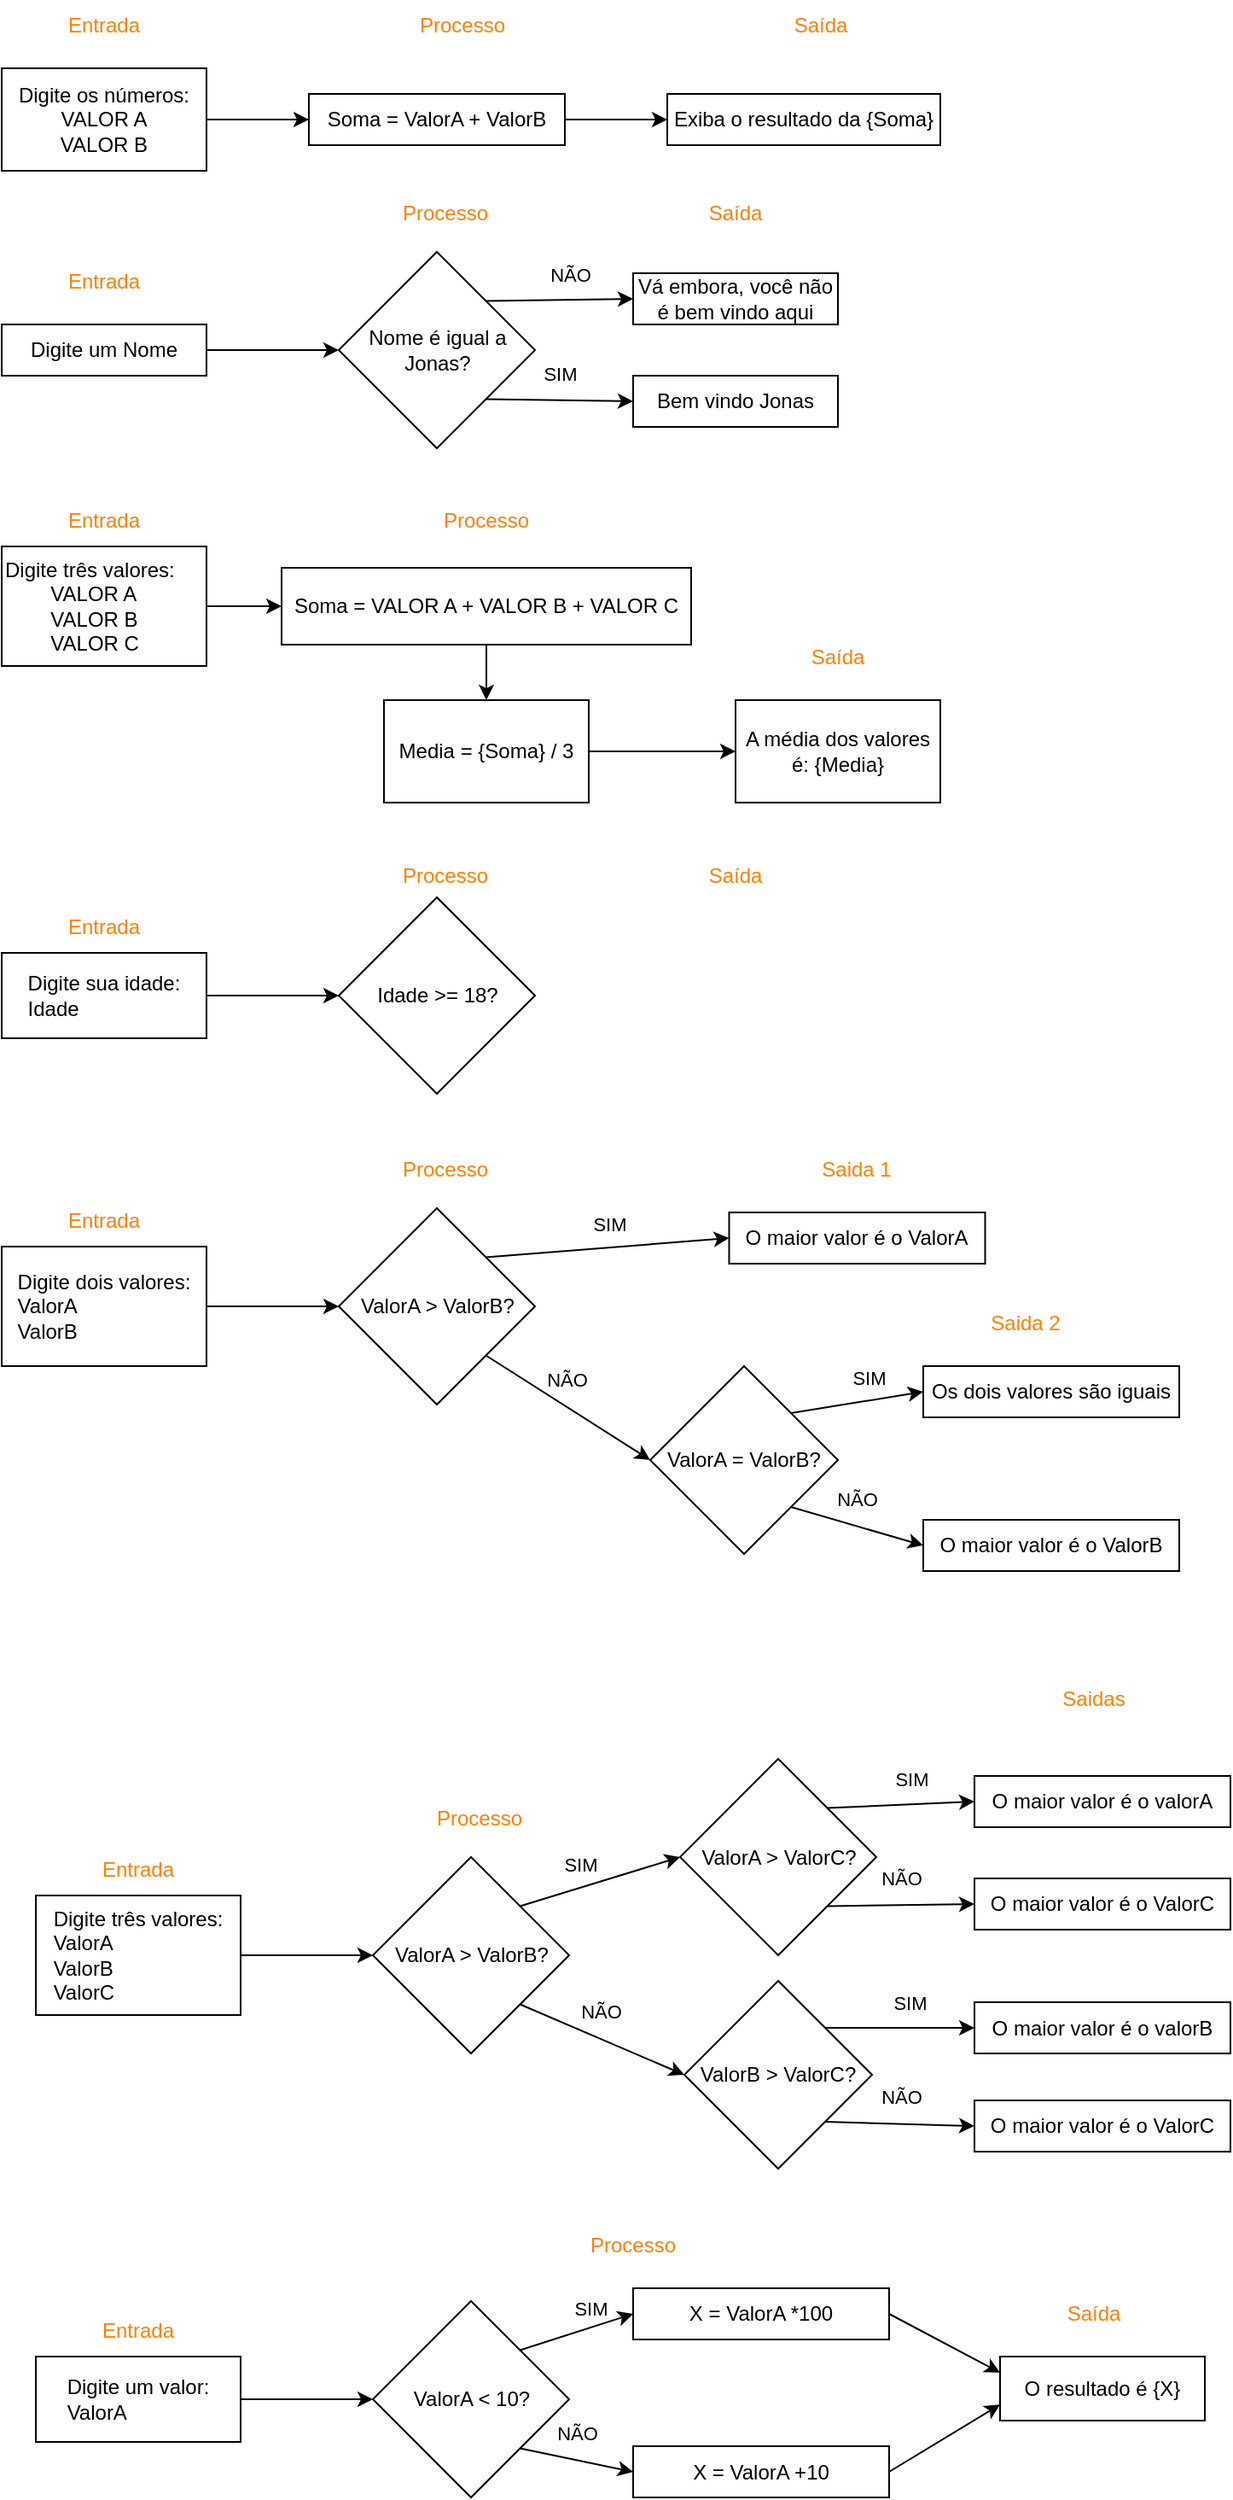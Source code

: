 <mxfile version="26.0.2">
  <diagram name="Página-1" id="0qtDPg-XPkaElGB9iw3Y">
    <mxGraphModel dx="2933" dy="1447" grid="1" gridSize="10" guides="1" tooltips="1" connect="1" arrows="1" fold="1" page="1" pageScale="1" pageWidth="827" pageHeight="1169" math="0" shadow="0">
      <root>
        <mxCell id="0" />
        <mxCell id="1" parent="0" />
        <mxCell id="zEi2aZbb0SGyR5O4OHdj-27" value="&lt;font style=&quot;color: rgb(255, 128, 0);&quot;&gt;Entrada&lt;/font&gt;" style="text;html=1;align=center;verticalAlign=middle;whiteSpace=wrap;rounded=0;" vertex="1" parent="1">
          <mxGeometry x="40" y="310" width="60" height="30" as="geometry" />
        </mxCell>
        <mxCell id="zEi2aZbb0SGyR5O4OHdj-28" value="&lt;font style=&quot;color: rgb(255, 128, 0);&quot;&gt;Processo&lt;/font&gt;" style="text;html=1;align=center;verticalAlign=middle;whiteSpace=wrap;rounded=0;" vertex="1" parent="1">
          <mxGeometry x="264" y="310" width="60" height="30" as="geometry" />
        </mxCell>
        <mxCell id="zEi2aZbb0SGyR5O4OHdj-29" value="&lt;font style=&quot;color: rgb(255, 128, 0);&quot;&gt;Saída&lt;/font&gt;" style="text;html=1;align=center;verticalAlign=middle;whiteSpace=wrap;rounded=0;" vertex="1" parent="1">
          <mxGeometry x="470" y="390" width="60" height="30" as="geometry" />
        </mxCell>
        <mxCell id="zEi2aZbb0SGyR5O4OHdj-35" value="" style="edgeStyle=orthogonalEdgeStyle;rounded=0;orthogonalLoop=1;jettySize=auto;html=1;" edge="1" parent="1" source="zEi2aZbb0SGyR5O4OHdj-30" target="zEi2aZbb0SGyR5O4OHdj-34">
          <mxGeometry relative="1" as="geometry" />
        </mxCell>
        <mxCell id="zEi2aZbb0SGyR5O4OHdj-30" value="Digite três valores:&lt;div&gt;&lt;span style=&quot;white-space: pre;&quot;&gt;&#x9;&lt;/span&gt;VALOR A&lt;/div&gt;&lt;div&gt;&lt;span style=&quot;white-space: pre;&quot;&gt;&#x9;&lt;/span&gt;VALOR B&lt;/div&gt;&lt;div&gt;&lt;span style=&quot;white-space: pre;&quot;&gt;&#x9;&lt;/span&gt;VALOR C&lt;/div&gt;" style="rounded=0;whiteSpace=wrap;html=1;fillColor=none;align=left;" vertex="1" parent="1">
          <mxGeometry x="10" y="340" width="120" height="70" as="geometry" />
        </mxCell>
        <mxCell id="zEi2aZbb0SGyR5O4OHdj-38" value="" style="edgeStyle=orthogonalEdgeStyle;rounded=0;orthogonalLoop=1;jettySize=auto;html=1;" edge="1" parent="1" source="zEi2aZbb0SGyR5O4OHdj-34" target="zEi2aZbb0SGyR5O4OHdj-37">
          <mxGeometry relative="1" as="geometry" />
        </mxCell>
        <mxCell id="zEi2aZbb0SGyR5O4OHdj-34" value="Soma = VALOR A + VALOR B + VALOR C" style="whiteSpace=wrap;html=1;align=center;fillColor=none;rounded=0;" vertex="1" parent="1">
          <mxGeometry x="174" y="352.5" width="240" height="45" as="geometry" />
        </mxCell>
        <mxCell id="zEi2aZbb0SGyR5O4OHdj-40" value="" style="edgeStyle=orthogonalEdgeStyle;rounded=0;orthogonalLoop=1;jettySize=auto;html=1;" edge="1" parent="1" source="zEi2aZbb0SGyR5O4OHdj-37" target="zEi2aZbb0SGyR5O4OHdj-39">
          <mxGeometry relative="1" as="geometry" />
        </mxCell>
        <mxCell id="zEi2aZbb0SGyR5O4OHdj-37" value="Media = {Soma} / 3" style="whiteSpace=wrap;html=1;align=center;fillColor=none;rounded=0;" vertex="1" parent="1">
          <mxGeometry x="234" y="430" width="120" height="60" as="geometry" />
        </mxCell>
        <mxCell id="zEi2aZbb0SGyR5O4OHdj-39" value="A média dos valores é: {Media}" style="whiteSpace=wrap;html=1;align=center;fillColor=none;rounded=0;" vertex="1" parent="1">
          <mxGeometry x="440" y="430" width="120" height="60" as="geometry" />
        </mxCell>
        <mxCell id="zEi2aZbb0SGyR5O4OHdj-41" value="&lt;font style=&quot;color: rgb(255, 128, 0);&quot;&gt;Entrada&lt;/font&gt;" style="text;html=1;align=center;verticalAlign=middle;whiteSpace=wrap;rounded=0;" vertex="1" parent="1">
          <mxGeometry x="40" y="20" width="60" height="30" as="geometry" />
        </mxCell>
        <mxCell id="zEi2aZbb0SGyR5O4OHdj-42" value="" style="edgeStyle=orthogonalEdgeStyle;rounded=0;orthogonalLoop=1;jettySize=auto;html=1;" edge="1" parent="1" source="zEi2aZbb0SGyR5O4OHdj-43" target="zEi2aZbb0SGyR5O4OHdj-45">
          <mxGeometry relative="1" as="geometry" />
        </mxCell>
        <mxCell id="zEi2aZbb0SGyR5O4OHdj-43" value="Digite os números:&lt;div&gt;VALOR A&lt;/div&gt;&lt;div&gt;VALOR B&lt;/div&gt;" style="rounded=0;whiteSpace=wrap;html=1;fillColor=none;" vertex="1" parent="1">
          <mxGeometry x="10" y="60" width="120" height="60" as="geometry" />
        </mxCell>
        <mxCell id="zEi2aZbb0SGyR5O4OHdj-44" value="" style="edgeStyle=orthogonalEdgeStyle;rounded=0;orthogonalLoop=1;jettySize=auto;html=1;" edge="1" parent="1" source="zEi2aZbb0SGyR5O4OHdj-45" target="zEi2aZbb0SGyR5O4OHdj-46">
          <mxGeometry relative="1" as="geometry" />
        </mxCell>
        <mxCell id="zEi2aZbb0SGyR5O4OHdj-45" value="Soma = ValorA + ValorB" style="whiteSpace=wrap;html=1;rounded=0;fillColor=none;" vertex="1" parent="1">
          <mxGeometry x="190" y="75" width="150" height="30" as="geometry" />
        </mxCell>
        <mxCell id="zEi2aZbb0SGyR5O4OHdj-46" value="Exiba o resultado da {Soma}" style="whiteSpace=wrap;html=1;fillColor=none;rounded=0;" vertex="1" parent="1">
          <mxGeometry x="400" y="75" width="160" height="30" as="geometry" />
        </mxCell>
        <mxCell id="zEi2aZbb0SGyR5O4OHdj-47" value="&lt;font style=&quot;color: rgb(255, 128, 0);&quot;&gt;Processo&lt;/font&gt;" style="text;html=1;align=center;verticalAlign=middle;whiteSpace=wrap;rounded=0;" vertex="1" parent="1">
          <mxGeometry x="250" y="20" width="60" height="30" as="geometry" />
        </mxCell>
        <mxCell id="zEi2aZbb0SGyR5O4OHdj-48" value="&lt;font style=&quot;color: rgb(255, 128, 0);&quot;&gt;Saída&lt;/font&gt;" style="text;html=1;align=center;verticalAlign=middle;whiteSpace=wrap;rounded=0;" vertex="1" parent="1">
          <mxGeometry x="460" y="20" width="60" height="30" as="geometry" />
        </mxCell>
        <mxCell id="zEi2aZbb0SGyR5O4OHdj-49" value="&lt;font style=&quot;color: rgb(255, 128, 0);&quot;&gt;Entrada&lt;/font&gt;" style="text;html=1;align=center;verticalAlign=middle;whiteSpace=wrap;rounded=0;" vertex="1" parent="1">
          <mxGeometry x="40" y="170" width="60" height="30" as="geometry" />
        </mxCell>
        <mxCell id="zEi2aZbb0SGyR5O4OHdj-50" value="" style="edgeStyle=orthogonalEdgeStyle;rounded=0;orthogonalLoop=1;jettySize=auto;html=1;" edge="1" parent="1" source="zEi2aZbb0SGyR5O4OHdj-51" target="zEi2aZbb0SGyR5O4OHdj-52">
          <mxGeometry relative="1" as="geometry" />
        </mxCell>
        <mxCell id="zEi2aZbb0SGyR5O4OHdj-51" value="Digite um Nome" style="rounded=0;whiteSpace=wrap;html=1;fillColor=none;" vertex="1" parent="1">
          <mxGeometry x="10" y="210" width="120" height="30" as="geometry" />
        </mxCell>
        <mxCell id="zEi2aZbb0SGyR5O4OHdj-52" value="Nome é igual a Jonas?" style="rhombus;whiteSpace=wrap;html=1;fillColor=none;rounded=0;" vertex="1" parent="1">
          <mxGeometry x="207.5" y="167.5" width="115" height="115" as="geometry" />
        </mxCell>
        <mxCell id="zEi2aZbb0SGyR5O4OHdj-53" value="Bem vindo Jonas" style="rounded=0;whiteSpace=wrap;html=1;fillColor=none;" vertex="1" parent="1">
          <mxGeometry x="380" y="240" width="120" height="30" as="geometry" />
        </mxCell>
        <mxCell id="zEi2aZbb0SGyR5O4OHdj-54" value="Vá embora, você não é bem vindo aqui" style="rounded=0;whiteSpace=wrap;html=1;fillColor=none;" vertex="1" parent="1">
          <mxGeometry x="380" y="180" width="120" height="30" as="geometry" />
        </mxCell>
        <mxCell id="zEi2aZbb0SGyR5O4OHdj-55" value="" style="endArrow=classic;html=1;rounded=0;entryX=0;entryY=0.5;entryDx=0;entryDy=0;exitX=1;exitY=1;exitDx=0;exitDy=0;" edge="1" parent="1" source="zEi2aZbb0SGyR5O4OHdj-52" target="zEi2aZbb0SGyR5O4OHdj-53">
          <mxGeometry width="50" height="50" relative="1" as="geometry">
            <mxPoint x="390" y="250" as="sourcePoint" />
            <mxPoint x="440" y="200" as="targetPoint" />
          </mxGeometry>
        </mxCell>
        <mxCell id="zEi2aZbb0SGyR5O4OHdj-56" value="SIM" style="edgeLabel;html=1;align=center;verticalAlign=middle;resizable=0;points=[];labelBackgroundColor=none;" vertex="1" connectable="0" parent="zEi2aZbb0SGyR5O4OHdj-55">
          <mxGeometry x="-0.022" y="-3" relative="1" as="geometry">
            <mxPoint x="1" y="-19" as="offset" />
          </mxGeometry>
        </mxCell>
        <mxCell id="zEi2aZbb0SGyR5O4OHdj-57" value="" style="endArrow=classic;html=1;rounded=0;entryX=0;entryY=0.5;entryDx=0;entryDy=0;exitX=1;exitY=0;exitDx=0;exitDy=0;" edge="1" parent="1" source="zEi2aZbb0SGyR5O4OHdj-52" target="zEi2aZbb0SGyR5O4OHdj-54">
          <mxGeometry width="50" height="50" relative="1" as="geometry">
            <mxPoint x="430" y="230" as="sourcePoint" />
            <mxPoint x="374" y="306" as="targetPoint" />
          </mxGeometry>
        </mxCell>
        <mxCell id="zEi2aZbb0SGyR5O4OHdj-58" value="NÃO" style="edgeLabel;html=1;align=center;verticalAlign=middle;resizable=0;points=[];labelBackgroundColor=none;" vertex="1" connectable="0" parent="zEi2aZbb0SGyR5O4OHdj-57">
          <mxGeometry x="-0.154" y="-2" relative="1" as="geometry">
            <mxPoint x="12" y="-17" as="offset" />
          </mxGeometry>
        </mxCell>
        <mxCell id="zEi2aZbb0SGyR5O4OHdj-59" value="&lt;font style=&quot;color: rgb(255, 128, 0);&quot;&gt;Processo&lt;/font&gt;" style="text;html=1;align=center;verticalAlign=middle;whiteSpace=wrap;rounded=0;" vertex="1" parent="1">
          <mxGeometry x="240" y="130" width="60" height="30" as="geometry" />
        </mxCell>
        <mxCell id="zEi2aZbb0SGyR5O4OHdj-60" value="&lt;font style=&quot;color: rgb(255, 128, 0);&quot;&gt;Saída&lt;/font&gt;" style="text;html=1;align=center;verticalAlign=middle;whiteSpace=wrap;rounded=0;" vertex="1" parent="1">
          <mxGeometry x="410" y="130" width="60" height="30" as="geometry" />
        </mxCell>
        <mxCell id="zEi2aZbb0SGyR5O4OHdj-65" value="&lt;font style=&quot;color: rgb(255, 128, 0);&quot;&gt;Entrada&lt;/font&gt;" style="text;html=1;align=center;verticalAlign=middle;whiteSpace=wrap;rounded=0;" vertex="1" parent="1">
          <mxGeometry x="40" y="548" width="60" height="30" as="geometry" />
        </mxCell>
        <mxCell id="zEi2aZbb0SGyR5O4OHdj-66" value="" style="edgeStyle=orthogonalEdgeStyle;rounded=0;orthogonalLoop=1;jettySize=auto;html=1;" edge="1" parent="1" source="zEi2aZbb0SGyR5O4OHdj-67" target="zEi2aZbb0SGyR5O4OHdj-68">
          <mxGeometry relative="1" as="geometry" />
        </mxCell>
        <mxCell id="zEi2aZbb0SGyR5O4OHdj-67" value="&lt;span style=&quot;text-align: left;&quot;&gt;Digite sua idade:&lt;/span&gt;&lt;div style=&quot;text-align: left;&quot;&gt;Idade&lt;/div&gt;" style="rounded=0;whiteSpace=wrap;html=1;fillColor=none;" vertex="1" parent="1">
          <mxGeometry x="10" y="578" width="120" height="50" as="geometry" />
        </mxCell>
        <mxCell id="zEi2aZbb0SGyR5O4OHdj-68" value="Idade &amp;gt;= 18?" style="rhombus;whiteSpace=wrap;html=1;fillColor=none;rounded=0;" vertex="1" parent="1">
          <mxGeometry x="207.5" y="545.5" width="115" height="115" as="geometry" />
        </mxCell>
        <mxCell id="zEi2aZbb0SGyR5O4OHdj-69" value="O maior valor é o ValorB" style="rounded=0;whiteSpace=wrap;html=1;fillColor=none;" vertex="1" parent="1">
          <mxGeometry x="550" y="910" width="150" height="30" as="geometry" />
        </mxCell>
        <mxCell id="zEi2aZbb0SGyR5O4OHdj-70" value="Os dois valores são iguais" style="rounded=0;whiteSpace=wrap;html=1;fillColor=none;" vertex="1" parent="1">
          <mxGeometry x="550" y="820" width="150" height="30" as="geometry" />
        </mxCell>
        <mxCell id="zEi2aZbb0SGyR5O4OHdj-71" value="" style="endArrow=classic;html=1;rounded=0;entryX=0;entryY=0.5;entryDx=0;entryDy=0;exitX=1;exitY=1;exitDx=0;exitDy=0;" edge="1" parent="1" source="zEi2aZbb0SGyR5O4OHdj-89" target="zEi2aZbb0SGyR5O4OHdj-69">
          <mxGeometry width="50" height="50" relative="1" as="geometry">
            <mxPoint x="500" y="903.75" as="sourcePoint" />
            <mxPoint x="646.25" y="850" as="targetPoint" />
          </mxGeometry>
        </mxCell>
        <mxCell id="zEi2aZbb0SGyR5O4OHdj-72" value="NÃO" style="edgeLabel;html=1;align=center;verticalAlign=middle;resizable=0;points=[];labelBackgroundColor=none;" vertex="1" connectable="0" parent="zEi2aZbb0SGyR5O4OHdj-71">
          <mxGeometry x="-0.022" y="-3" relative="1" as="geometry">
            <mxPoint x="1" y="-19" as="offset" />
          </mxGeometry>
        </mxCell>
        <mxCell id="zEi2aZbb0SGyR5O4OHdj-73" value="" style="endArrow=classic;html=1;rounded=0;entryX=0;entryY=0.5;entryDx=0;entryDy=0;exitX=1;exitY=0;exitDx=0;exitDy=0;" edge="1" parent="1" source="zEi2aZbb0SGyR5O4OHdj-89" target="zEi2aZbb0SGyR5O4OHdj-70">
          <mxGeometry width="50" height="50" relative="1" as="geometry">
            <mxPoint x="500" y="846.25" as="sourcePoint" />
            <mxPoint x="580.25" y="956" as="targetPoint" />
          </mxGeometry>
        </mxCell>
        <mxCell id="zEi2aZbb0SGyR5O4OHdj-74" value="SIM" style="edgeLabel;html=1;align=center;verticalAlign=middle;resizable=0;points=[];labelBackgroundColor=none;" vertex="1" connectable="0" parent="zEi2aZbb0SGyR5O4OHdj-73">
          <mxGeometry x="-0.154" y="-2" relative="1" as="geometry">
            <mxPoint x="12" y="-17" as="offset" />
          </mxGeometry>
        </mxCell>
        <mxCell id="zEi2aZbb0SGyR5O4OHdj-75" value="&lt;font style=&quot;color: rgb(255, 128, 0);&quot;&gt;Processo&lt;/font&gt;" style="text;html=1;align=center;verticalAlign=middle;whiteSpace=wrap;rounded=0;" vertex="1" parent="1">
          <mxGeometry x="240" y="518" width="60" height="30" as="geometry" />
        </mxCell>
        <mxCell id="zEi2aZbb0SGyR5O4OHdj-76" value="&lt;font style=&quot;color: rgb(255, 128, 0);&quot;&gt;Saída&lt;/font&gt;" style="text;html=1;align=center;verticalAlign=middle;whiteSpace=wrap;rounded=0;" vertex="1" parent="1">
          <mxGeometry x="410" y="518" width="60" height="30" as="geometry" />
        </mxCell>
        <mxCell id="zEi2aZbb0SGyR5O4OHdj-77" value="&lt;font style=&quot;color: rgb(255, 128, 0);&quot;&gt;Entrada&lt;/font&gt;" style="text;html=1;align=center;verticalAlign=middle;whiteSpace=wrap;rounded=0;" vertex="1" parent="1">
          <mxGeometry x="40" y="720" width="60" height="30" as="geometry" />
        </mxCell>
        <mxCell id="zEi2aZbb0SGyR5O4OHdj-78" value="" style="edgeStyle=orthogonalEdgeStyle;rounded=0;orthogonalLoop=1;jettySize=auto;html=1;" edge="1" parent="1" source="zEi2aZbb0SGyR5O4OHdj-79" target="zEi2aZbb0SGyR5O4OHdj-80">
          <mxGeometry relative="1" as="geometry" />
        </mxCell>
        <mxCell id="zEi2aZbb0SGyR5O4OHdj-79" value="&lt;span style=&quot;text-align: left;&quot;&gt;Digite dois valores:&lt;/span&gt;&lt;div style=&quot;text-align: left;&quot;&gt;ValorA&lt;/div&gt;&lt;div style=&quot;text-align: left;&quot;&gt;ValorB&lt;/div&gt;" style="rounded=0;whiteSpace=wrap;html=1;fillColor=none;" vertex="1" parent="1">
          <mxGeometry x="10" y="750" width="120" height="70" as="geometry" />
        </mxCell>
        <mxCell id="zEi2aZbb0SGyR5O4OHdj-80" value="ValorA &amp;gt; ValorB?" style="rhombus;whiteSpace=wrap;html=1;fillColor=none;rounded=0;" vertex="1" parent="1">
          <mxGeometry x="207.5" y="727.5" width="115" height="115" as="geometry" />
        </mxCell>
        <mxCell id="zEi2aZbb0SGyR5O4OHdj-82" value="O maior valor é o ValorA" style="rounded=0;whiteSpace=wrap;html=1;fillColor=none;" vertex="1" parent="1">
          <mxGeometry x="436.25" y="730" width="150" height="30" as="geometry" />
        </mxCell>
        <mxCell id="zEi2aZbb0SGyR5O4OHdj-83" value="" style="endArrow=classic;html=1;rounded=0;exitX=1;exitY=1;exitDx=0;exitDy=0;entryX=0;entryY=0.5;entryDx=0;entryDy=0;" edge="1" parent="1" source="zEi2aZbb0SGyR5O4OHdj-80" target="zEi2aZbb0SGyR5O4OHdj-89">
          <mxGeometry width="50" height="50" relative="1" as="geometry">
            <mxPoint x="390" y="800" as="sourcePoint" />
            <mxPoint x="380" y="850" as="targetPoint" />
          </mxGeometry>
        </mxCell>
        <mxCell id="zEi2aZbb0SGyR5O4OHdj-84" value="NÃO" style="edgeLabel;html=1;align=center;verticalAlign=middle;resizable=0;points=[];labelBackgroundColor=none;" vertex="1" connectable="0" parent="zEi2aZbb0SGyR5O4OHdj-83">
          <mxGeometry x="-0.022" y="-3" relative="1" as="geometry">
            <mxPoint x="1" y="-19" as="offset" />
          </mxGeometry>
        </mxCell>
        <mxCell id="zEi2aZbb0SGyR5O4OHdj-85" value="" style="endArrow=classic;html=1;rounded=0;entryX=0;entryY=0.5;entryDx=0;entryDy=0;exitX=1;exitY=0;exitDx=0;exitDy=0;" edge="1" parent="1" source="zEi2aZbb0SGyR5O4OHdj-80" target="zEi2aZbb0SGyR5O4OHdj-82">
          <mxGeometry width="50" height="50" relative="1" as="geometry">
            <mxPoint x="430" y="780" as="sourcePoint" />
            <mxPoint x="374" y="856" as="targetPoint" />
          </mxGeometry>
        </mxCell>
        <mxCell id="zEi2aZbb0SGyR5O4OHdj-86" value="SIM" style="edgeLabel;html=1;align=center;verticalAlign=middle;resizable=0;points=[];labelBackgroundColor=none;" vertex="1" connectable="0" parent="zEi2aZbb0SGyR5O4OHdj-85">
          <mxGeometry x="-0.154" y="-2" relative="1" as="geometry">
            <mxPoint x="12" y="-17" as="offset" />
          </mxGeometry>
        </mxCell>
        <mxCell id="zEi2aZbb0SGyR5O4OHdj-87" value="&lt;font style=&quot;color: rgb(255, 128, 0);&quot;&gt;Processo&lt;/font&gt;" style="text;html=1;align=center;verticalAlign=middle;whiteSpace=wrap;rounded=0;" vertex="1" parent="1">
          <mxGeometry x="240" y="690" width="60" height="30" as="geometry" />
        </mxCell>
        <mxCell id="zEi2aZbb0SGyR5O4OHdj-88" value="&lt;font style=&quot;color: rgb(255, 128, 0);&quot;&gt;Saida 1&lt;/font&gt;" style="text;html=1;align=center;verticalAlign=middle;whiteSpace=wrap;rounded=0;" vertex="1" parent="1">
          <mxGeometry x="481.25" y="690" width="60" height="30" as="geometry" />
        </mxCell>
        <mxCell id="zEi2aZbb0SGyR5O4OHdj-89" value="ValorA = ValorB?" style="rhombus;whiteSpace=wrap;html=1;fillColor=none;" vertex="1" parent="1">
          <mxGeometry x="390" y="820" width="110" height="110" as="geometry" />
        </mxCell>
        <mxCell id="zEi2aZbb0SGyR5O4OHdj-91" value="&lt;font style=&quot;color: rgb(255, 128, 0);&quot;&gt;Saida 2&lt;/font&gt;" style="text;html=1;align=center;verticalAlign=middle;whiteSpace=wrap;rounded=0;" vertex="1" parent="1">
          <mxGeometry x="580" y="780" width="60" height="30" as="geometry" />
        </mxCell>
        <mxCell id="zEi2aZbb0SGyR5O4OHdj-92" value="O maior valor é o ValorC" style="rounded=0;whiteSpace=wrap;html=1;fillColor=none;" vertex="1" parent="1">
          <mxGeometry x="580" y="1250" width="150" height="30" as="geometry" />
        </mxCell>
        <mxCell id="zEi2aZbb0SGyR5O4OHdj-93" value="O maior valor é o valorB" style="rounded=0;whiteSpace=wrap;html=1;fillColor=none;" vertex="1" parent="1">
          <mxGeometry x="580" y="1192.5" width="150" height="30" as="geometry" />
        </mxCell>
        <mxCell id="zEi2aZbb0SGyR5O4OHdj-94" value="" style="endArrow=classic;html=1;rounded=0;entryX=0;entryY=0.5;entryDx=0;entryDy=0;exitX=1;exitY=1;exitDx=0;exitDy=0;" edge="1" parent="1" source="zEi2aZbb0SGyR5O4OHdj-109" target="zEi2aZbb0SGyR5O4OHdj-92">
          <mxGeometry width="50" height="50" relative="1" as="geometry">
            <mxPoint x="520" y="1283.75" as="sourcePoint" />
            <mxPoint x="666.25" y="1230" as="targetPoint" />
          </mxGeometry>
        </mxCell>
        <mxCell id="zEi2aZbb0SGyR5O4OHdj-95" value="NÃO" style="edgeLabel;html=1;align=center;verticalAlign=middle;resizable=0;points=[];labelBackgroundColor=none;" vertex="1" connectable="0" parent="zEi2aZbb0SGyR5O4OHdj-94">
          <mxGeometry x="-0.022" y="-3" relative="1" as="geometry">
            <mxPoint x="1" y="-19" as="offset" />
          </mxGeometry>
        </mxCell>
        <mxCell id="zEi2aZbb0SGyR5O4OHdj-96" value="" style="endArrow=classic;html=1;rounded=0;entryX=0;entryY=0.5;entryDx=0;entryDy=0;exitX=1;exitY=0;exitDx=0;exitDy=0;" edge="1" parent="1" source="zEi2aZbb0SGyR5O4OHdj-109" target="zEi2aZbb0SGyR5O4OHdj-93">
          <mxGeometry width="50" height="50" relative="1" as="geometry">
            <mxPoint x="520" y="1226.25" as="sourcePoint" />
            <mxPoint x="600.25" y="1336" as="targetPoint" />
          </mxGeometry>
        </mxCell>
        <mxCell id="zEi2aZbb0SGyR5O4OHdj-97" value="SIM" style="edgeLabel;html=1;align=center;verticalAlign=middle;resizable=0;points=[];labelBackgroundColor=none;" vertex="1" connectable="0" parent="zEi2aZbb0SGyR5O4OHdj-96">
          <mxGeometry x="-0.154" y="-2" relative="1" as="geometry">
            <mxPoint x="12" y="-17" as="offset" />
          </mxGeometry>
        </mxCell>
        <mxCell id="zEi2aZbb0SGyR5O4OHdj-98" value="&lt;font style=&quot;color: rgb(255, 128, 0);&quot;&gt;Entrada&lt;/font&gt;" style="text;html=1;align=center;verticalAlign=middle;whiteSpace=wrap;rounded=0;" vertex="1" parent="1">
          <mxGeometry x="60" y="1100" width="60" height="30" as="geometry" />
        </mxCell>
        <mxCell id="zEi2aZbb0SGyR5O4OHdj-99" value="" style="edgeStyle=orthogonalEdgeStyle;rounded=0;orthogonalLoop=1;jettySize=auto;html=1;" edge="1" parent="1" source="zEi2aZbb0SGyR5O4OHdj-100" target="zEi2aZbb0SGyR5O4OHdj-101">
          <mxGeometry relative="1" as="geometry" />
        </mxCell>
        <mxCell id="zEi2aZbb0SGyR5O4OHdj-100" value="&lt;span style=&quot;text-align: left;&quot;&gt;Digite três valores:&lt;/span&gt;&lt;div style=&quot;text-align: left;&quot;&gt;ValorA&lt;/div&gt;&lt;div style=&quot;text-align: left;&quot;&gt;ValorB&lt;/div&gt;&lt;div style=&quot;text-align: left;&quot;&gt;ValorC&lt;/div&gt;" style="rounded=0;whiteSpace=wrap;html=1;fillColor=none;" vertex="1" parent="1">
          <mxGeometry x="30" y="1130" width="120" height="70" as="geometry" />
        </mxCell>
        <mxCell id="zEi2aZbb0SGyR5O4OHdj-101" value="ValorA &amp;gt; ValorB?" style="rhombus;whiteSpace=wrap;html=1;fillColor=none;rounded=0;" vertex="1" parent="1">
          <mxGeometry x="227.5" y="1107.5" width="115" height="115" as="geometry" />
        </mxCell>
        <mxCell id="zEi2aZbb0SGyR5O4OHdj-103" value="" style="endArrow=classic;html=1;rounded=0;exitX=1;exitY=1;exitDx=0;exitDy=0;entryX=0;entryY=0.5;entryDx=0;entryDy=0;" edge="1" parent="1" source="zEi2aZbb0SGyR5O4OHdj-101" target="zEi2aZbb0SGyR5O4OHdj-109">
          <mxGeometry width="50" height="50" relative="1" as="geometry">
            <mxPoint x="410" y="1180" as="sourcePoint" />
            <mxPoint x="400" y="1230" as="targetPoint" />
          </mxGeometry>
        </mxCell>
        <mxCell id="zEi2aZbb0SGyR5O4OHdj-104" value="NÃO" style="edgeLabel;html=1;align=center;verticalAlign=middle;resizable=0;points=[];labelBackgroundColor=none;" vertex="1" connectable="0" parent="zEi2aZbb0SGyR5O4OHdj-103">
          <mxGeometry x="-0.022" y="-3" relative="1" as="geometry">
            <mxPoint x="1" y="-19" as="offset" />
          </mxGeometry>
        </mxCell>
        <mxCell id="zEi2aZbb0SGyR5O4OHdj-107" value="&lt;font style=&quot;color: rgb(255, 128, 0);&quot;&gt;Processo&lt;/font&gt;" style="text;html=1;align=center;verticalAlign=middle;whiteSpace=wrap;rounded=0;" vertex="1" parent="1">
          <mxGeometry x="260" y="1070" width="60" height="30" as="geometry" />
        </mxCell>
        <mxCell id="zEi2aZbb0SGyR5O4OHdj-108" value="&lt;font style=&quot;color: rgb(255, 128, 0);&quot;&gt;Saidas&lt;/font&gt;" style="text;html=1;align=center;verticalAlign=middle;whiteSpace=wrap;rounded=0;" vertex="1" parent="1">
          <mxGeometry x="620" y="1000" width="60" height="30" as="geometry" />
        </mxCell>
        <mxCell id="zEi2aZbb0SGyR5O4OHdj-109" value="ValorB &amp;gt; ValorC?" style="rhombus;whiteSpace=wrap;html=1;fillColor=none;" vertex="1" parent="1">
          <mxGeometry x="410" y="1180" width="110" height="110" as="geometry" />
        </mxCell>
        <mxCell id="zEi2aZbb0SGyR5O4OHdj-114" value="" style="endArrow=classic;html=1;rounded=0;exitX=1;exitY=0;exitDx=0;exitDy=0;entryX=0;entryY=0.5;entryDx=0;entryDy=0;" edge="1" parent="1" source="zEi2aZbb0SGyR5O4OHdj-101" target="zEi2aZbb0SGyR5O4OHdj-115">
          <mxGeometry width="50" height="50" relative="1" as="geometry">
            <mxPoint x="500" y="1190" as="sourcePoint" />
            <mxPoint x="420" y="1110" as="targetPoint" />
          </mxGeometry>
        </mxCell>
        <mxCell id="zEi2aZbb0SGyR5O4OHdj-117" value="SIM" style="edgeLabel;html=1;align=center;verticalAlign=middle;resizable=0;points=[];" vertex="1" connectable="0" parent="zEi2aZbb0SGyR5O4OHdj-114">
          <mxGeometry x="-0.269" y="1" relative="1" as="geometry">
            <mxPoint x="1" y="-13" as="offset" />
          </mxGeometry>
        </mxCell>
        <mxCell id="zEi2aZbb0SGyR5O4OHdj-115" value="ValorA &amp;gt; ValorC?" style="rhombus;whiteSpace=wrap;html=1;fillColor=none;rounded=0;" vertex="1" parent="1">
          <mxGeometry x="407.5" y="1050" width="115" height="115" as="geometry" />
        </mxCell>
        <mxCell id="zEi2aZbb0SGyR5O4OHdj-119" value="O maior valor é o ValorC" style="rounded=0;whiteSpace=wrap;html=1;fillColor=none;" vertex="1" parent="1">
          <mxGeometry x="580" y="1120" width="150" height="30" as="geometry" />
        </mxCell>
        <mxCell id="zEi2aZbb0SGyR5O4OHdj-120" value="O maior valor é o valorA" style="rounded=0;whiteSpace=wrap;html=1;fillColor=none;" vertex="1" parent="1">
          <mxGeometry x="580" y="1060" width="150" height="30" as="geometry" />
        </mxCell>
        <mxCell id="zEi2aZbb0SGyR5O4OHdj-121" value="" style="endArrow=classic;html=1;rounded=0;entryX=0;entryY=0.5;entryDx=0;entryDy=0;exitX=1;exitY=1;exitDx=0;exitDy=0;" edge="1" parent="1" target="zEi2aZbb0SGyR5O4OHdj-119" source="zEi2aZbb0SGyR5O4OHdj-115">
          <mxGeometry width="50" height="50" relative="1" as="geometry">
            <mxPoint x="530" y="1133" as="sourcePoint" />
            <mxPoint x="703.25" y="1080" as="targetPoint" />
          </mxGeometry>
        </mxCell>
        <mxCell id="zEi2aZbb0SGyR5O4OHdj-122" value="NÃO" style="edgeLabel;html=1;align=center;verticalAlign=middle;resizable=0;points=[];labelBackgroundColor=none;" vertex="1" connectable="0" parent="zEi2aZbb0SGyR5O4OHdj-121">
          <mxGeometry x="-0.022" y="-3" relative="1" as="geometry">
            <mxPoint x="1" y="-19" as="offset" />
          </mxGeometry>
        </mxCell>
        <mxCell id="zEi2aZbb0SGyR5O4OHdj-123" value="" style="endArrow=classic;html=1;rounded=0;entryX=0;entryY=0.5;entryDx=0;entryDy=0;exitX=1;exitY=0;exitDx=0;exitDy=0;" edge="1" parent="1" target="zEi2aZbb0SGyR5O4OHdj-120" source="zEi2aZbb0SGyR5O4OHdj-115">
          <mxGeometry width="50" height="50" relative="1" as="geometry">
            <mxPoint x="530" y="1078" as="sourcePoint" />
            <mxPoint x="637.25" y="1186" as="targetPoint" />
          </mxGeometry>
        </mxCell>
        <mxCell id="zEi2aZbb0SGyR5O4OHdj-124" value="SIM" style="edgeLabel;html=1;align=center;verticalAlign=middle;resizable=0;points=[];labelBackgroundColor=none;" vertex="1" connectable="0" parent="zEi2aZbb0SGyR5O4OHdj-123">
          <mxGeometry x="-0.154" y="-2" relative="1" as="geometry">
            <mxPoint x="12" y="-17" as="offset" />
          </mxGeometry>
        </mxCell>
        <mxCell id="zEi2aZbb0SGyR5O4OHdj-127" value="&lt;font style=&quot;color: rgb(255, 128, 0);&quot;&gt;Entrada&lt;/font&gt;" style="text;html=1;align=center;verticalAlign=middle;whiteSpace=wrap;rounded=0;" vertex="1" parent="1">
          <mxGeometry x="60" y="1370" width="60" height="30" as="geometry" />
        </mxCell>
        <mxCell id="zEi2aZbb0SGyR5O4OHdj-128" value="" style="edgeStyle=orthogonalEdgeStyle;rounded=0;orthogonalLoop=1;jettySize=auto;html=1;" edge="1" parent="1" source="zEi2aZbb0SGyR5O4OHdj-129" target="zEi2aZbb0SGyR5O4OHdj-130">
          <mxGeometry relative="1" as="geometry" />
        </mxCell>
        <mxCell id="zEi2aZbb0SGyR5O4OHdj-129" value="&lt;span style=&quot;text-align: left;&quot;&gt;Digite um valor:&lt;/span&gt;&lt;div style=&quot;text-align: left;&quot;&gt;ValorA&lt;/div&gt;" style="rounded=0;whiteSpace=wrap;html=1;fillColor=none;" vertex="1" parent="1">
          <mxGeometry x="30" y="1400" width="120" height="50" as="geometry" />
        </mxCell>
        <mxCell id="zEi2aZbb0SGyR5O4OHdj-130" value="ValorA &amp;lt; 10?" style="rhombus;whiteSpace=wrap;html=1;fillColor=none;rounded=0;" vertex="1" parent="1">
          <mxGeometry x="227.5" y="1367.5" width="115" height="115" as="geometry" />
        </mxCell>
        <mxCell id="zEi2aZbb0SGyR5O4OHdj-131" value="&lt;font style=&quot;color: rgb(255, 128, 0);&quot;&gt;Processo&lt;/font&gt;" style="text;html=1;align=center;verticalAlign=middle;whiteSpace=wrap;rounded=0;" vertex="1" parent="1">
          <mxGeometry x="350" y="1320" width="60" height="30" as="geometry" />
        </mxCell>
        <mxCell id="zEi2aZbb0SGyR5O4OHdj-132" value="&lt;font style=&quot;color: rgb(255, 128, 0);&quot;&gt;Saída&lt;/font&gt;" style="text;html=1;align=center;verticalAlign=middle;whiteSpace=wrap;rounded=0;" vertex="1" parent="1">
          <mxGeometry x="620" y="1360" width="60" height="30" as="geometry" />
        </mxCell>
        <mxCell id="zEi2aZbb0SGyR5O4OHdj-133" value="X = ValorA +10" style="rounded=0;whiteSpace=wrap;html=1;fillColor=none;" vertex="1" parent="1">
          <mxGeometry x="380" y="1452.5" width="150" height="30" as="geometry" />
        </mxCell>
        <mxCell id="zEi2aZbb0SGyR5O4OHdj-134" value="X = ValorA *100" style="rounded=0;whiteSpace=wrap;html=1;fillColor=none;" vertex="1" parent="1">
          <mxGeometry x="380" y="1360" width="150" height="30" as="geometry" />
        </mxCell>
        <mxCell id="zEi2aZbb0SGyR5O4OHdj-135" value="" style="endArrow=classic;html=1;rounded=0;entryX=0;entryY=0.5;entryDx=0;entryDy=0;exitX=1;exitY=1;exitDx=0;exitDy=0;" edge="1" parent="1" target="zEi2aZbb0SGyR5O4OHdj-133" source="zEi2aZbb0SGyR5O4OHdj-130">
          <mxGeometry width="50" height="50" relative="1" as="geometry">
            <mxPoint x="367" y="1468.5" as="sourcePoint" />
            <mxPoint x="576.25" y="1412.5" as="targetPoint" />
          </mxGeometry>
        </mxCell>
        <mxCell id="zEi2aZbb0SGyR5O4OHdj-136" value="NÃO" style="edgeLabel;html=1;align=center;verticalAlign=middle;resizable=0;points=[];labelBackgroundColor=none;" vertex="1" connectable="0" parent="zEi2aZbb0SGyR5O4OHdj-135">
          <mxGeometry x="-0.022" y="-3" relative="1" as="geometry">
            <mxPoint x="1" y="-19" as="offset" />
          </mxGeometry>
        </mxCell>
        <mxCell id="zEi2aZbb0SGyR5O4OHdj-137" value="" style="endArrow=classic;html=1;rounded=0;entryX=0;entryY=0.5;entryDx=0;entryDy=0;exitX=1;exitY=0;exitDx=0;exitDy=0;" edge="1" parent="1" target="zEi2aZbb0SGyR5O4OHdj-134" source="zEi2aZbb0SGyR5O4OHdj-130">
          <mxGeometry width="50" height="50" relative="1" as="geometry">
            <mxPoint x="367" y="1411.5" as="sourcePoint" />
            <mxPoint x="510.25" y="1518.5" as="targetPoint" />
          </mxGeometry>
        </mxCell>
        <mxCell id="zEi2aZbb0SGyR5O4OHdj-138" value="SIM" style="edgeLabel;html=1;align=center;verticalAlign=middle;resizable=0;points=[];labelBackgroundColor=none;" vertex="1" connectable="0" parent="zEi2aZbb0SGyR5O4OHdj-137">
          <mxGeometry x="-0.154" y="-2" relative="1" as="geometry">
            <mxPoint x="12" y="-17" as="offset" />
          </mxGeometry>
        </mxCell>
        <mxCell id="zEi2aZbb0SGyR5O4OHdj-140" value="" style="endArrow=classic;html=1;rounded=0;exitX=1;exitY=0.5;exitDx=0;exitDy=0;entryX=0;entryY=0.25;entryDx=0;entryDy=0;" edge="1" parent="1" source="zEi2aZbb0SGyR5O4OHdj-134" target="zEi2aZbb0SGyR5O4OHdj-142">
          <mxGeometry width="50" height="50" relative="1" as="geometry">
            <mxPoint x="590" y="1380" as="sourcePoint" />
            <mxPoint x="640" y="1330" as="targetPoint" />
          </mxGeometry>
        </mxCell>
        <mxCell id="zEi2aZbb0SGyR5O4OHdj-142" value="O resultado é {X}" style="whiteSpace=wrap;html=1;fillColor=none;rounded=0;" vertex="1" parent="1">
          <mxGeometry x="595" y="1400" width="120" height="37.5" as="geometry" />
        </mxCell>
        <mxCell id="zEi2aZbb0SGyR5O4OHdj-144" value="" style="endArrow=classic;html=1;rounded=0;exitX=1;exitY=0.5;exitDx=0;exitDy=0;entryX=0;entryY=0.75;entryDx=0;entryDy=0;" edge="1" parent="1" source="zEi2aZbb0SGyR5O4OHdj-133" target="zEi2aZbb0SGyR5O4OHdj-142">
          <mxGeometry width="50" height="50" relative="1" as="geometry">
            <mxPoint x="600" y="1390" as="sourcePoint" />
            <mxPoint x="650" y="1340" as="targetPoint" />
          </mxGeometry>
        </mxCell>
      </root>
    </mxGraphModel>
  </diagram>
</mxfile>
